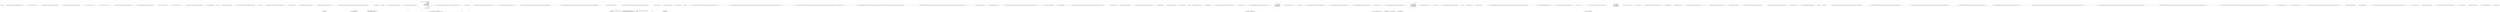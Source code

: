 digraph  {
m0_9 [cluster="Unk.IsFalse", file="DataDictionary.cs", label="Entry Unk.IsFalse", span=""];
m0_0 [cluster="QuantConnect.Tests.Common.Util.ExtensionsTests.IsSubclassOfGenericWorksWorksForNonGenericType()", file="DataDictionary.cs", label="Entry QuantConnect.Tests.Common.Util.ExtensionsTests.IsSubclassOfGenericWorksWorksForNonGenericType()", span="23-23"];
m0_1 [cluster="QuantConnect.Tests.Common.Util.ExtensionsTests.IsSubclassOfGenericWorksWorksForNonGenericType()", color=green, community=0, file="DataDictionary.cs", label="Assert.IsTrue(typeof(Derived2).IsSubclassOfGeneric(typeof(Derived1)))", prediction=0, span="25-25"];
m0_2 [cluster="QuantConnect.Tests.Common.Util.ExtensionsTests.IsSubclassOfGenericWorksWorksForNonGenericType()", file="DataDictionary.cs", label="Exit QuantConnect.Tests.Common.Util.ExtensionsTests.IsSubclassOfGenericWorksWorksForNonGenericType()", span="23-23"];
m0_5 [cluster="QuantConnect.Tests.Common.Util.ExtensionsTests.IsSubclassOfGenericWorksForGenericTypeWithParameter()", file="DataDictionary.cs", label="Entry QuantConnect.Tests.Common.Util.ExtensionsTests.IsSubclassOfGenericWorksForGenericTypeWithParameter()", span="29-29"];
m0_6 [cluster="QuantConnect.Tests.Common.Util.ExtensionsTests.IsSubclassOfGenericWorksForGenericTypeWithParameter()", color=green, community=0, file="DataDictionary.cs", label="Assert.IsTrue(typeof(Derived1).IsSubclassOfGeneric(typeof(Super<int>)))", prediction=1, span="31-31"];
m0_7 [cluster="QuantConnect.Tests.Common.Util.ExtensionsTests.IsSubclassOfGenericWorksForGenericTypeWithParameter()", color=green, community=0, file="DataDictionary.cs", label="Assert.IsFalse(typeof(Derived1).IsSubclassOfGeneric(typeof(Super<bool>)))", prediction=2, span="32-32"];
m0_8 [cluster="QuantConnect.Tests.Common.Util.ExtensionsTests.IsSubclassOfGenericWorksForGenericTypeWithParameter()", file="DataDictionary.cs", label="Exit QuantConnect.Tests.Common.Util.ExtensionsTests.IsSubclassOfGenericWorksForGenericTypeWithParameter()", span="29-29"];
m0_10 [cluster="QuantConnect.Tests.Common.Util.ExtensionsTests.IsSubclassOfGenericWorksForGenericTypeDefinitions()", file="DataDictionary.cs", label="Entry QuantConnect.Tests.Common.Util.ExtensionsTests.IsSubclassOfGenericWorksForGenericTypeDefinitions()", span="36-36"];
m0_11 [cluster="QuantConnect.Tests.Common.Util.ExtensionsTests.IsSubclassOfGenericWorksForGenericTypeDefinitions()", color=green, community=0, file="DataDictionary.cs", label="Assert.IsTrue(typeof(Derived1).IsSubclassOfGeneric(typeof(Super<>)))", prediction=3, span="38-38"];
m0_12 [cluster="QuantConnect.Tests.Common.Util.ExtensionsTests.IsSubclassOfGenericWorksForGenericTypeDefinitions()", color=green, community=0, file="DataDictionary.cs", label="Assert.IsTrue(typeof(Derived2).IsSubclassOfGeneric(typeof(Super<>)))", prediction=4, span="39-39"];
m0_13 [cluster="QuantConnect.Tests.Common.Util.ExtensionsTests.IsSubclassOfGenericWorksForGenericTypeDefinitions()", file="DataDictionary.cs", label="Exit QuantConnect.Tests.Common.Util.ExtensionsTests.IsSubclassOfGenericWorksForGenericTypeDefinitions()", span="36-36"];
m0_3 [cluster="System.Type.IsSubclassOfGeneric(System.Type)", file="DataDictionary.cs", label="Entry System.Type.IsSubclassOfGeneric(System.Type)", span="359-359"];
m0_4 [cluster="Unk.IsTrue", file="DataDictionary.cs", label="Entry Unk.IsTrue", span=""];
m1_19 [cluster="QuantConnect.Lean.Engine.DataFeeds.Subscription.MoveNext()", file="DividendAlgorithm.cs", label="Entry QuantConnect.Lean.Engine.DataFeeds.Subscription.MoveNext()", span="130-130"];
m1_0 [cluster="QuantConnect.Lean.Engine.HistoricalData.BrokerageHistoryProvider.SetBrokerage(QuantConnect.Interfaces.IBrokerage)", file="DividendAlgorithm.cs", label="Entry QuantConnect.Lean.Engine.HistoricalData.BrokerageHistoryProvider.SetBrokerage(QuantConnect.Interfaces.IBrokerage)", span="41-41"];
m1_1 [cluster="QuantConnect.Lean.Engine.HistoricalData.BrokerageHistoryProvider.SetBrokerage(QuantConnect.Interfaces.IBrokerage)", file="DividendAlgorithm.cs", label="_brokerage = brokerage", span="43-43"];
m1_2 [cluster="QuantConnect.Lean.Engine.HistoricalData.BrokerageHistoryProvider.SetBrokerage(QuantConnect.Interfaces.IBrokerage)", file="DividendAlgorithm.cs", label="Exit QuantConnect.Lean.Engine.HistoricalData.BrokerageHistoryProvider.SetBrokerage(QuantConnect.Interfaces.IBrokerage)", span="41-41"];
m1_16 [cluster="System.Collections.Generic.List<T>.List()", file="DividendAlgorithm.cs", label="Entry System.Collections.Generic.List<T>.List()", span="0-0"];
m1_17 [cluster="QuantConnect.Interfaces.IBrokerage.GetHistory(QuantConnect.Data.HistoryRequest)", file="DividendAlgorithm.cs", label="Entry QuantConnect.Interfaces.IBrokerage.GetHistory(QuantConnect.Data.HistoryRequest)", span="120-120"];
m1_43 [cluster="lambda expression", file="DividendAlgorithm.cs", label="Entry lambda expression", span="112-112"];
m1_44 [cluster="lambda expression", file="DividendAlgorithm.cs", label="request.FillForwardResolution.Value.ToTimeSpan()", span="112-112"];
m1_45 [cluster="lambda expression", file="DividendAlgorithm.cs", label="Exit lambda expression", span="112-112"];
m1_18 [cluster="QuantConnect.Lean.Engine.HistoricalData.BrokerageHistoryProvider.CreateSubscription(QuantConnect.Data.HistoryRequest, System.Collections.Generic.IEnumerable<QuantConnect.Data.BaseData>)", file="DividendAlgorithm.cs", label="Entry QuantConnect.Lean.Engine.HistoricalData.BrokerageHistoryProvider.CreateSubscription(QuantConnect.Data.HistoryRequest, System.Collections.Generic.IEnumerable<QuantConnect.Data.BaseData>)", span="85-85"];
m1_22 [cluster="QuantConnect.Lean.Engine.HistoricalData.BrokerageHistoryProvider.CreateSubscription(QuantConnect.Data.HistoryRequest, System.Collections.Generic.IEnumerable<QuantConnect.Data.BaseData>)", file="DividendAlgorithm.cs", label="var start = request.StartTimeUtc.ConvertFromUtc(request.ExchangeHours.TimeZone)", span="88-88"];
m1_23 [cluster="QuantConnect.Lean.Engine.HistoricalData.BrokerageHistoryProvider.CreateSubscription(QuantConnect.Data.HistoryRequest, System.Collections.Generic.IEnumerable<QuantConnect.Data.BaseData>)", file="DividendAlgorithm.cs", label="var end = request.EndTimeUtc.ConvertFromUtc(request.ExchangeHours.TimeZone)", span="89-89"];
m1_24 [cluster="QuantConnect.Lean.Engine.HistoricalData.BrokerageHistoryProvider.CreateSubscription(QuantConnect.Data.HistoryRequest, System.Collections.Generic.IEnumerable<QuantConnect.Data.BaseData>)", file="DividendAlgorithm.cs", label="var config = new SubscriptionDataConfig(request.DataType,\r\n                request.Symbol,\r\n                request.Resolution,\r\n                request.TimeZone,\r\n                request.ExchangeHours.TimeZone,\r\n                request.FillForwardResolution.HasValue,\r\n                request.IncludeExtendedMarketHours,\r\n                false,\r\n                request.IsCustomData,\r\n                null,\r\n                true,\r\n                request.DataNormalizationMode\r\n                )", span="91-103"];
m1_25 [cluster="QuantConnect.Lean.Engine.HistoricalData.BrokerageHistoryProvider.CreateSubscription(QuantConnect.Data.HistoryRequest, System.Collections.Generic.IEnumerable<QuantConnect.Data.BaseData>)", file="DividendAlgorithm.cs", label="var security = new Security(request.ExchangeHours, config, new Cash(CashBook.AccountCurrency, 0, 1m), SymbolProperties.GetDefault(CashBook.AccountCurrency))", span="105-105"];
m1_26 [cluster="QuantConnect.Lean.Engine.HistoricalData.BrokerageHistoryProvider.CreateSubscription(QuantConnect.Data.HistoryRequest, System.Collections.Generic.IEnumerable<QuantConnect.Data.BaseData>)", file="DividendAlgorithm.cs", label="var reader = history.GetEnumerator()", span="107-107"];
m1_27 [cluster="QuantConnect.Lean.Engine.HistoricalData.BrokerageHistoryProvider.CreateSubscription(QuantConnect.Data.HistoryRequest, System.Collections.Generic.IEnumerable<QuantConnect.Data.BaseData>)", file="DividendAlgorithm.cs", label="request.FillForwardResolution.HasValue", span="110-110"];
m1_28 [cluster="QuantConnect.Lean.Engine.HistoricalData.BrokerageHistoryProvider.CreateSubscription(QuantConnect.Data.HistoryRequest, System.Collections.Generic.IEnumerable<QuantConnect.Data.BaseData>)", file="DividendAlgorithm.cs", label="var readOnlyRef = Ref.CreateReadOnly(() => request.FillForwardResolution.Value.ToTimeSpan())", span="112-112"];
m1_30 [cluster="QuantConnect.Lean.Engine.HistoricalData.BrokerageHistoryProvider.CreateSubscription(QuantConnect.Data.HistoryRequest, System.Collections.Generic.IEnumerable<QuantConnect.Data.BaseData>)", file="DividendAlgorithm.cs", label="var timeZoneOffsetProvider = new TimeZoneOffsetProvider(security.Exchange.TimeZone, start, end)", span="116-116"];
m1_31 [cluster="QuantConnect.Lean.Engine.HistoricalData.BrokerageHistoryProvider.CreateSubscription(QuantConnect.Data.HistoryRequest, System.Collections.Generic.IEnumerable<QuantConnect.Data.BaseData>)", file="DividendAlgorithm.cs", label="return new Subscription(null, security, config, reader, timeZoneOffsetProvider, start, end, false);", span="117-117"];
m1_29 [cluster="QuantConnect.Lean.Engine.HistoricalData.BrokerageHistoryProvider.CreateSubscription(QuantConnect.Data.HistoryRequest, System.Collections.Generic.IEnumerable<QuantConnect.Data.BaseData>)", file="DividendAlgorithm.cs", label="reader = new FillForwardEnumerator(reader, security.Exchange, readOnlyRef, security.IsExtendedMarketHours, end, config.Increment)", span="113-113"];
m1_32 [cluster="QuantConnect.Lean.Engine.HistoricalData.BrokerageHistoryProvider.CreateSubscription(QuantConnect.Data.HistoryRequest, System.Collections.Generic.IEnumerable<QuantConnect.Data.BaseData>)", file="DividendAlgorithm.cs", label="Exit QuantConnect.Lean.Engine.HistoricalData.BrokerageHistoryProvider.CreateSubscription(QuantConnect.Data.HistoryRequest, System.Collections.Generic.IEnumerable<QuantConnect.Data.BaseData>)", span="85-85"];
m1_34 [cluster="QuantConnect.Data.SubscriptionDataConfig.SubscriptionDataConfig(System.Type, QuantConnect.Symbol, QuantConnect.Resolution, DateTimeZone, DateTimeZone, bool, bool, bool, bool, QuantConnect.TickType?, bool, QuantConnect.DataNormalizationMode)", file="DividendAlgorithm.cs", label="Entry QuantConnect.Data.SubscriptionDataConfig.SubscriptionDataConfig(System.Type, QuantConnect.Symbol, QuantConnect.Resolution, DateTimeZone, DateTimeZone, bool, bool, bool, bool, QuantConnect.TickType?, bool, QuantConnect.DataNormalizationMode)", span="161-161"];
m1_7 [cluster="QuantConnect.Lean.Engine.HistoricalData.BrokerageHistoryProvider.GetHistory(System.Collections.Generic.IEnumerable<QuantConnect.Data.HistoryRequest>, DateTimeZone)", file="DividendAlgorithm.cs", label="Entry QuantConnect.Lean.Engine.HistoricalData.BrokerageHistoryProvider.GetHistory(System.Collections.Generic.IEnumerable<QuantConnect.Data.HistoryRequest>, DateTimeZone)", span="67-67"];
m1_8 [cluster="QuantConnect.Lean.Engine.HistoricalData.BrokerageHistoryProvider.GetHistory(System.Collections.Generic.IEnumerable<QuantConnect.Data.HistoryRequest>, DateTimeZone)", file="DividendAlgorithm.cs", label="var subscriptions = new List<Subscription>()", span="70-70"];
m1_9 [cluster="QuantConnect.Lean.Engine.HistoricalData.BrokerageHistoryProvider.GetHistory(System.Collections.Generic.IEnumerable<QuantConnect.Data.HistoryRequest>, DateTimeZone)", file="DividendAlgorithm.cs", label=requests, span="71-71"];
m1_14 [cluster="QuantConnect.Lean.Engine.HistoricalData.BrokerageHistoryProvider.GetHistory(System.Collections.Generic.IEnumerable<QuantConnect.Data.HistoryRequest>, DateTimeZone)", file="DividendAlgorithm.cs", label="return CreateSliceEnumerableFromSubscriptions(subscriptions, sliceTimeZone);", span="79-79"];
m1_13 [cluster="QuantConnect.Lean.Engine.HistoricalData.BrokerageHistoryProvider.GetHistory(System.Collections.Generic.IEnumerable<QuantConnect.Data.HistoryRequest>, DateTimeZone)", file="DividendAlgorithm.cs", label="subscriptions.Add(subscription)", span="76-76"];
m1_10 [cluster="QuantConnect.Lean.Engine.HistoricalData.BrokerageHistoryProvider.GetHistory(System.Collections.Generic.IEnumerable<QuantConnect.Data.HistoryRequest>, DateTimeZone)", file="DividendAlgorithm.cs", label="var history = _brokerage.GetHistory(request)", span="73-73"];
m1_11 [cluster="QuantConnect.Lean.Engine.HistoricalData.BrokerageHistoryProvider.GetHistory(System.Collections.Generic.IEnumerable<QuantConnect.Data.HistoryRequest>, DateTimeZone)", file="DividendAlgorithm.cs", label="var subscription = CreateSubscription(request, history)", span="74-74"];
m1_12 [cluster="QuantConnect.Lean.Engine.HistoricalData.BrokerageHistoryProvider.GetHistory(System.Collections.Generic.IEnumerable<QuantConnect.Data.HistoryRequest>, DateTimeZone)", file="DividendAlgorithm.cs", label="subscription.MoveNext()", span="75-75"];
m1_15 [cluster="QuantConnect.Lean.Engine.HistoricalData.BrokerageHistoryProvider.GetHistory(System.Collections.Generic.IEnumerable<QuantConnect.Data.HistoryRequest>, DateTimeZone)", file="DividendAlgorithm.cs", label="Exit QuantConnect.Lean.Engine.HistoricalData.BrokerageHistoryProvider.GetHistory(System.Collections.Generic.IEnumerable<QuantConnect.Data.HistoryRequest>, DateTimeZone)", span="67-67"];
m1_42 [cluster="QuantConnect.Lean.Engine.DataFeeds.Subscription.Subscription(QuantConnect.Data.UniverseSelection.Universe, QuantConnect.Securities.Security, QuantConnect.Data.SubscriptionDataConfig, System.Collections.Generic.IEnumerator<QuantConnect.Data.BaseData>, QuantConnect.TimeZoneOffsetProvider, System.DateTime, System.DateTime, bool)", file="DividendAlgorithm.cs", label="Entry QuantConnect.Lean.Engine.DataFeeds.Subscription.Subscription(QuantConnect.Data.UniverseSelection.Universe, QuantConnect.Securities.Security, QuantConnect.Data.SubscriptionDataConfig, System.Collections.Generic.IEnumerator<QuantConnect.Data.BaseData>, QuantConnect.TimeZoneOffsetProvider, System.DateTime, System.DateTime, bool)", span="103-103"];
m1_40 [cluster="QuantConnect.Lean.Engine.DataFeeds.Enumerators.FillForwardEnumerator.FillForwardEnumerator(System.Collections.Generic.IEnumerator<QuantConnect.Data.BaseData>, QuantConnect.Securities.SecurityExchange, QuantConnect.Util.IReadOnlyRef<System.TimeSpan>, bool, System.DateTime, System.TimeSpan)", file="DividendAlgorithm.cs", label="Entry QuantConnect.Lean.Engine.DataFeeds.Enumerators.FillForwardEnumerator.FillForwardEnumerator(System.Collections.Generic.IEnumerator<QuantConnect.Data.BaseData>, QuantConnect.Securities.SecurityExchange, QuantConnect.Util.IReadOnlyRef<System.TimeSpan>, bool, System.DateTime, System.TimeSpan)", span="59-59"];
m1_3 [cluster="QuantConnect.Lean.Engine.HistoricalData.BrokerageHistoryProvider.Initialize(QuantConnect.Packets.AlgorithmNodePacket, QuantConnect.Interfaces.IDataProvider, QuantConnect.Interfaces.IDataCacheProvider, QuantConnect.Interfaces.IMapFileProvider, QuantConnect.Interfaces.IFactorFileProvider, System.Action<int>)", file="DividendAlgorithm.cs", label="Entry QuantConnect.Lean.Engine.HistoricalData.BrokerageHistoryProvider.Initialize(QuantConnect.Packets.AlgorithmNodePacket, QuantConnect.Interfaces.IDataProvider, QuantConnect.Interfaces.IDataCacheProvider, QuantConnect.Interfaces.IMapFileProvider, QuantConnect.Interfaces.IFactorFileProvider, System.Action<int>)", span="55-55"];
m1_4 [cluster="QuantConnect.Lean.Engine.HistoricalData.BrokerageHistoryProvider.Initialize(QuantConnect.Packets.AlgorithmNodePacket, QuantConnect.Interfaces.IDataProvider, QuantConnect.Interfaces.IDataCacheProvider, QuantConnect.Interfaces.IMapFileProvider, QuantConnect.Interfaces.IFactorFileProvider, System.Action<int>)", file="DividendAlgorithm.cs", label="_brokerage.Connect()", span="58-58"];
m1_5 [cluster="QuantConnect.Lean.Engine.HistoricalData.BrokerageHistoryProvider.Initialize(QuantConnect.Packets.AlgorithmNodePacket, QuantConnect.Interfaces.IDataProvider, QuantConnect.Interfaces.IDataCacheProvider, QuantConnect.Interfaces.IMapFileProvider, QuantConnect.Interfaces.IFactorFileProvider, System.Action<int>)", file="DividendAlgorithm.cs", label="Exit QuantConnect.Lean.Engine.HistoricalData.BrokerageHistoryProvider.Initialize(QuantConnect.Packets.AlgorithmNodePacket, QuantConnect.Interfaces.IDataProvider, QuantConnect.Interfaces.IDataCacheProvider, QuantConnect.Interfaces.IMapFileProvider, QuantConnect.Interfaces.IFactorFileProvider, System.Action<int>)", span="55-55"];
m1_39 [cluster="QuantConnect.Util.Ref.CreateReadOnly<T>(System.Func<T>)", file="DividendAlgorithm.cs", label="Entry QuantConnect.Util.Ref.CreateReadOnly<T>(System.Func<T>)", span="89-89"];
m1_38 [cluster="System.Collections.Generic.IEnumerable<T>.GetEnumerator()", file="DividendAlgorithm.cs", label="Entry System.Collections.Generic.IEnumerable<T>.GetEnumerator()", span="0-0"];
m1_35 [cluster="QuantConnect.Securities.Security.Security(QuantConnect.Securities.SecurityExchangeHours, QuantConnect.Data.SubscriptionDataConfig, QuantConnect.Securities.Cash, QuantConnect.Securities.SymbolProperties)", file="DividendAlgorithm.cs", label="Entry QuantConnect.Securities.Security.Security(QuantConnect.Securities.SecurityExchangeHours, QuantConnect.Data.SubscriptionDataConfig, QuantConnect.Securities.Cash, QuantConnect.Securities.SymbolProperties)", span="315-315"];
m1_37 [cluster="QuantConnect.Securities.SymbolProperties.GetDefault(string)", file="DividendAlgorithm.cs", label="Entry QuantConnect.Securities.SymbolProperties.GetDefault(string)", span="84-84"];
m1_6 [cluster="QuantConnect.Interfaces.IBrokerage.Connect()", file="DividendAlgorithm.cs", label="Entry QuantConnect.Interfaces.IBrokerage.Connect()", span="103-103"];
m1_21 [cluster="QuantConnect.Lean.Engine.HistoricalData.SynchronizingHistoryProvider.CreateSliceEnumerableFromSubscriptions(System.Collections.Generic.List<QuantConnect.Lean.Engine.DataFeeds.Subscription>, DateTimeZone)", file="DividendAlgorithm.cs", label="Entry QuantConnect.Lean.Engine.HistoricalData.SynchronizingHistoryProvider.CreateSliceEnumerableFromSubscriptions(System.Collections.Generic.List<QuantConnect.Lean.Engine.DataFeeds.Subscription>, DateTimeZone)", span="68-68"];
m1_20 [cluster="System.Collections.Generic.List<T>.Add(T)", file="DividendAlgorithm.cs", label="Entry System.Collections.Generic.List<T>.Add(T)", span="0-0"];
m1_36 [cluster="QuantConnect.Securities.Cash.Cash(string, decimal, decimal)", file="DividendAlgorithm.cs", label="Entry QuantConnect.Securities.Cash.Cash(string, decimal, decimal)", span="68-68"];
m1_41 [cluster="QuantConnect.TimeZoneOffsetProvider.TimeZoneOffsetProvider(DateTimeZone, System.DateTime, System.DateTime)", file="DividendAlgorithm.cs", label="Entry QuantConnect.TimeZoneOffsetProvider.TimeZoneOffsetProvider(DateTimeZone, System.DateTime, System.DateTime)", span="51-51"];
m1_46 [cluster="QuantConnect.Resolution.ToTimeSpan()", file="DividendAlgorithm.cs", label="Entry QuantConnect.Resolution.ToTimeSpan()", span="677-677"];
m1_33 [cluster="System.DateTime.ConvertFromUtc(DateTimeZone, bool)", file="DividendAlgorithm.cs", label="Entry System.DateTime.ConvertFromUtc(DateTimeZone, bool)", span="559-559"];
m1_47 [file="DividendAlgorithm.cs", label="QuantConnect.Lean.Engine.HistoricalData.BrokerageHistoryProvider", span=""];
m1_48 [file="DividendAlgorithm.cs", label="QuantConnect.Data.HistoryRequest", span=""];
m4_16 [cluster="System.TimeSpan.FromSeconds(double)", file="Splits.cs", label="Entry System.TimeSpan.FromSeconds(double)", span="0-0"];
m4_19 [cluster="Unk.AreEqual", file="Splits.cs", label="Entry Unk.AreEqual", span=""];
m4_15 [cluster="System.Collections.Generic.List<T>.GetEnumerator()", file="Splits.cs", label="Entry System.Collections.Generic.List<T>.GetEnumerator()", span="0-0"];
m4_11 [cluster="System.DateTime.AddMinutes(double)", file="Splits.cs", label="Entry System.DateTime.AddMinutes(double)", span="0-0"];
m4_20 [cluster="QuantConnect.Tests.Engine.DataFeeds.Enumerators.FastForwardEnumeratorTests.FastForwardsOldDataAllowsEquals()", file="Splits.cs", label="Entry QuantConnect.Tests.Engine.DataFeeds.Enumerators.FastForwardEnumeratorTests.FastForwardsOldDataAllowsEquals()", span="47-47"];
m4_21 [cluster="QuantConnect.Tests.Engine.DataFeeds.Enumerators.FastForwardEnumeratorTests.FastForwardsOldDataAllowsEquals()", file="Splits.cs", label="var start = new DateTime(2015, 10, 10, 13, 0, 0)", span="49-49"];
m4_22 [cluster="QuantConnect.Tests.Engine.DataFeeds.Enumerators.FastForwardEnumeratorTests.FastForwardsOldDataAllowsEquals()", file="Splits.cs", label="var data = new List<Tick>\r\n            {\r\n                new Tick {Time = start.AddMinutes(-1)},\r\n                new Tick {Time = start.AddSeconds(-1)},\r\n                new Tick {Time = start.AddSeconds(0)},\r\n                new Tick {Time = start.AddSeconds(1)},\r\n            }", span="50-56"];
m4_26 [cluster="QuantConnect.Tests.Engine.DataFeeds.Enumerators.FastForwardEnumeratorTests.FastForwardsOldDataAllowsEquals()", file="Splits.cs", label="Assert.AreEqual(start.AddSeconds(-1), fastForward.Current.Time)", span="62-62"];
m4_23 [cluster="QuantConnect.Tests.Engine.DataFeeds.Enumerators.FastForwardEnumeratorTests.FastForwardsOldDataAllowsEquals()", file="Splits.cs", label="var timeProvider = new ManualTimeProvider(start, TimeZones.Utc)", span="58-58"];
m4_24 [cluster="QuantConnect.Tests.Engine.DataFeeds.Enumerators.FastForwardEnumeratorTests.FastForwardsOldDataAllowsEquals()", file="Splits.cs", label="var fastForward = new FastForwardEnumerator(data.GetEnumerator(), timeProvider, TimeZones.Utc, TimeSpan.FromSeconds(1))", span="59-59"];
m4_25 [cluster="QuantConnect.Tests.Engine.DataFeeds.Enumerators.FastForwardEnumeratorTests.FastForwardsOldDataAllowsEquals()", file="Splits.cs", label="Assert.IsTrue(fastForward.MoveNext())", span="61-61"];
m4_27 [cluster="QuantConnect.Tests.Engine.DataFeeds.Enumerators.FastForwardEnumeratorTests.FastForwardsOldDataAllowsEquals()", file="Splits.cs", label="Exit QuantConnect.Tests.Engine.DataFeeds.Enumerators.FastForwardEnumeratorTests.FastForwardsOldDataAllowsEquals()", span="47-47"];
m4_13 [cluster="QuantConnect.Lean.Engine.DataFeeds.ManualTimeProvider.ManualTimeProvider(System.DateTime, DateTimeZone)", file="Splits.cs", label="Entry QuantConnect.Lean.Engine.DataFeeds.ManualTimeProvider.ManualTimeProvider(System.DateTime, DateTimeZone)", span="47-47"];
m4_28 [cluster="QuantConnect.Tests.Engine.DataFeeds.Enumerators.FastForwardEnumeratorTests.FiltersOutPastData()", file="Splits.cs", label="Entry QuantConnect.Tests.Engine.DataFeeds.Enumerators.FastForwardEnumeratorTests.FiltersOutPastData()", span="65-65"];
m4_29 [cluster="QuantConnect.Tests.Engine.DataFeeds.Enumerators.FastForwardEnumeratorTests.FiltersOutPastData()", file="Splits.cs", label="var start = new DateTime(2015, 10, 10, 13, 0, 0)", span="67-67"];
m4_30 [cluster="QuantConnect.Tests.Engine.DataFeeds.Enumerators.FastForwardEnumeratorTests.FiltersOutPastData()", file="Splits.cs", label="var data = new List<Tick>\r\n            {\r\n                new Tick {Time = start.AddMinutes(-1)},\r\n                new Tick {Time = start.AddSeconds(-1)},\r\n                new Tick {Time = start.AddSeconds(1)},\r\n                new Tick {Time = start.AddSeconds(0)},\r\n                new Tick {Time = start.AddSeconds(2)}\r\n            }", span="68-75"];
m4_34 [cluster="QuantConnect.Tests.Engine.DataFeeds.Enumerators.FastForwardEnumeratorTests.FiltersOutPastData()", file="Splits.cs", label="Assert.AreEqual(start.AddSeconds(1), fastForward.Current.Time)", span="81-81"];
m4_36 [cluster="QuantConnect.Tests.Engine.DataFeeds.Enumerators.FastForwardEnumeratorTests.FiltersOutPastData()", file="Splits.cs", label="Assert.AreEqual(start.AddSeconds(2), fastForward.Current.Time)", span="84-84"];
m4_31 [cluster="QuantConnect.Tests.Engine.DataFeeds.Enumerators.FastForwardEnumeratorTests.FiltersOutPastData()", file="Splits.cs", label="var timeProvider = new ManualTimeProvider(start, TimeZones.Utc)", span="77-77"];
m4_32 [cluster="QuantConnect.Tests.Engine.DataFeeds.Enumerators.FastForwardEnumeratorTests.FiltersOutPastData()", file="Splits.cs", label="var fastForward = new FastForwardEnumerator(data.GetEnumerator(), timeProvider, TimeZones.Utc, TimeSpan.FromSeconds(0.5))", span="78-78"];
m4_33 [cluster="QuantConnect.Tests.Engine.DataFeeds.Enumerators.FastForwardEnumeratorTests.FiltersOutPastData()", file="Splits.cs", label="Assert.IsTrue(fastForward.MoveNext())", span="80-80"];
m4_35 [cluster="QuantConnect.Tests.Engine.DataFeeds.Enumerators.FastForwardEnumeratorTests.FiltersOutPastData()", file="Splits.cs", label="Assert.IsTrue(fastForward.MoveNext())", span="83-83"];
m4_37 [cluster="QuantConnect.Tests.Engine.DataFeeds.Enumerators.FastForwardEnumeratorTests.FiltersOutPastData()", file="Splits.cs", label="Exit QuantConnect.Tests.Engine.DataFeeds.Enumerators.FastForwardEnumeratorTests.FiltersOutPastData()", span="65-65"];
m4_18 [cluster="Unk.IsTrue", file="Splits.cs", label="Entry Unk.IsTrue", span=""];
m4_9 [cluster="System.Collections.Generic.List<T>.List()", file="Splits.cs", label="Entry System.Collections.Generic.List<T>.List()", span="0-0"];
m4_10 [cluster="QuantConnect.Data.Market.Tick.Tick()", file="Splits.cs", label="Entry QuantConnect.Data.Market.Tick.Tick()", span="98-98"];
m4_14 [cluster="QuantConnect.Lean.Engine.DataFeeds.Enumerators.FastForwardEnumerator.FastForwardEnumerator(System.Collections.Generic.IEnumerator<QuantConnect.Data.BaseData>, QuantConnect.Lean.Engine.DataFeeds.ITimeProvider, DateTimeZone, System.TimeSpan)", file="Splits.cs", label="Entry QuantConnect.Lean.Engine.DataFeeds.Enumerators.FastForwardEnumerator.FastForwardEnumerator(System.Collections.Generic.IEnumerator<QuantConnect.Data.BaseData>, QuantConnect.Lean.Engine.DataFeeds.ITimeProvider, DateTimeZone, System.TimeSpan)", span="43-43"];
m4_17 [cluster="QuantConnect.Lean.Engine.DataFeeds.Enumerators.FastForwardEnumerator.MoveNext()", file="Splits.cs", label="Entry QuantConnect.Lean.Engine.DataFeeds.Enumerators.FastForwardEnumerator.MoveNext()", span="57-57"];
m4_0 [cluster="QuantConnect.Tests.Engine.DataFeeds.Enumerators.FastForwardEnumeratorTests.FastForwardsOldData()", file="Splits.cs", label="Entry QuantConnect.Tests.Engine.DataFeeds.Enumerators.FastForwardEnumeratorTests.FastForwardsOldData()", span="29-29"];
m4_1 [cluster="QuantConnect.Tests.Engine.DataFeeds.Enumerators.FastForwardEnumeratorTests.FastForwardsOldData()", color=green, community=0, file="Splits.cs", label="var start = new DateTime(2015, 10, 10, 13, 0, 0)", prediction=5, span="31-31"];
m4_2 [cluster="QuantConnect.Tests.Engine.DataFeeds.Enumerators.FastForwardEnumeratorTests.FastForwardsOldData()", color=green, community=0, file="Splits.cs", label="var data = new List<Tick>\r\n            {\r\n                new Tick {Time = start.AddMinutes(-1)},\r\n                new Tick {Time = start.AddSeconds(-1)},\r\n                new Tick {Time = start.AddSeconds(0)},\r\n                new Tick {Time = start.AddSeconds(1)},\r\n            }", prediction=6, span="32-38"];
m4_3 [cluster="QuantConnect.Tests.Engine.DataFeeds.Enumerators.FastForwardEnumeratorTests.FastForwardsOldData()", color=green, community=0, file="Splits.cs", label="var timeProvider = new ManualTimeProvider(start, TimeZones.Utc)", prediction=7, span="40-40"];
m4_6 [cluster="QuantConnect.Tests.Engine.DataFeeds.Enumerators.FastForwardEnumeratorTests.FastForwardsOldData()", file="Splits.cs", label="Assert.AreEqual(start, fastForward.Current.Time)", span="44-44"];
m4_4 [cluster="QuantConnect.Tests.Engine.DataFeeds.Enumerators.FastForwardEnumeratorTests.FastForwardsOldData()", color=green, community=0, file="Splits.cs", label="var fastForward = new FastForwardEnumerator(data.GetEnumerator(), timeProvider, TimeZones.Utc, TimeSpan.FromSeconds(0.5))", prediction=8, span="41-41"];
m4_5 [cluster="QuantConnect.Tests.Engine.DataFeeds.Enumerators.FastForwardEnumeratorTests.FastForwardsOldData()", file="Splits.cs", label="Assert.IsTrue(fastForward.MoveNext())", span="43-43"];
m4_7 [cluster="QuantConnect.Tests.Engine.DataFeeds.Enumerators.FastForwardEnumeratorTests.FastForwardsOldData()", file="Splits.cs", label="Exit QuantConnect.Tests.Engine.DataFeeds.Enumerators.FastForwardEnumeratorTests.FastForwardsOldData()", span="29-29"];
m4_12 [cluster="System.DateTime.AddSeconds(double)", file="Splits.cs", label="Entry System.DateTime.AddSeconds(double)", span="0-0"];
m4_8 [cluster="System.DateTime.DateTime(int, int, int, int, int, int)", file="Splits.cs", label="Entry System.DateTime.DateTime(int, int, int, int, int, int)", span="0-0"];
m5_0 [cluster="QuantConnect.Securities.CashBuyingPowerModel.GetLeverage(QuantConnect.Securities.Security)", file="Ticks.cs", label="Entry QuantConnect.Securities.CashBuyingPowerModel.GetLeverage(QuantConnect.Securities.Security)", span="31-31"];
m5_1 [cluster="QuantConnect.Securities.CashBuyingPowerModel.GetLeverage(QuantConnect.Securities.Security)", color=green, community=0, file="Ticks.cs", label="return 1m;", prediction=9, span="34-34"];
m5_2 [cluster="QuantConnect.Securities.CashBuyingPowerModel.GetLeverage(QuantConnect.Securities.Security)", file="Ticks.cs", label="Exit QuantConnect.Securities.CashBuyingPowerModel.GetLeverage(QuantConnect.Securities.Security)", span="31-31"];
m6_19 [cluster="QuantConnect.Lean.Engine.DataFeeds.Subscription.MoveNext()", file="TradeBars.cs", label="Entry QuantConnect.Lean.Engine.DataFeeds.Subscription.MoveNext()", span="130-130"];
m6_0 [cluster="QuantConnect.Lean.Engine.HistoricalData.BrokerageHistoryProvider.SetBrokerage(QuantConnect.Interfaces.IBrokerage)", file="TradeBars.cs", label="Entry QuantConnect.Lean.Engine.HistoricalData.BrokerageHistoryProvider.SetBrokerage(QuantConnect.Interfaces.IBrokerage)", span="41-41"];
m6_2 [cluster="QuantConnect.Lean.Engine.HistoricalData.BrokerageHistoryProvider.SetBrokerage(QuantConnect.Interfaces.IBrokerage)", file="TradeBars.cs", label="Exit QuantConnect.Lean.Engine.HistoricalData.BrokerageHistoryProvider.SetBrokerage(QuantConnect.Interfaces.IBrokerage)", span="41-41"];
m6_16 [cluster="System.Collections.Generic.List<T>.List()", file="TradeBars.cs", label="Entry System.Collections.Generic.List<T>.List()", span="0-0"];
m6_17 [cluster="QuantConnect.Interfaces.IBrokerage.GetHistory(QuantConnect.Data.HistoryRequest)", file="TradeBars.cs", label="Entry QuantConnect.Interfaces.IBrokerage.GetHistory(QuantConnect.Data.HistoryRequest)", span="120-120"];
m6_43 [cluster="lambda expression", file="TradeBars.cs", label="Entry lambda expression", span="112-112"];
m6_45 [cluster="lambda expression", file="TradeBars.cs", label="Exit lambda expression", span="112-112"];
m6_18 [cluster="QuantConnect.Lean.Engine.HistoricalData.BrokerageHistoryProvider.CreateSubscription(QuantConnect.Data.HistoryRequest, System.Collections.Generic.IEnumerable<QuantConnect.Data.BaseData>)", file="TradeBars.cs", label="Entry QuantConnect.Lean.Engine.HistoricalData.BrokerageHistoryProvider.CreateSubscription(QuantConnect.Data.HistoryRequest, System.Collections.Generic.IEnumerable<QuantConnect.Data.BaseData>)", span="85-85"];
m6_32 [cluster="QuantConnect.Lean.Engine.HistoricalData.BrokerageHistoryProvider.CreateSubscription(QuantConnect.Data.HistoryRequest, System.Collections.Generic.IEnumerable<QuantConnect.Data.BaseData>)", file="TradeBars.cs", label="Exit QuantConnect.Lean.Engine.HistoricalData.BrokerageHistoryProvider.CreateSubscription(QuantConnect.Data.HistoryRequest, System.Collections.Generic.IEnumerable<QuantConnect.Data.BaseData>)", span="85-85"];
m6_34 [cluster="QuantConnect.Data.SubscriptionDataConfig.SubscriptionDataConfig(System.Type, QuantConnect.Symbol, QuantConnect.Resolution, DateTimeZone, DateTimeZone, bool, bool, bool, bool, QuantConnect.TickType?, bool, QuantConnect.DataNormalizationMode)", file="TradeBars.cs", label="Entry QuantConnect.Data.SubscriptionDataConfig.SubscriptionDataConfig(System.Type, QuantConnect.Symbol, QuantConnect.Resolution, DateTimeZone, DateTimeZone, bool, bool, bool, bool, QuantConnect.TickType?, bool, QuantConnect.DataNormalizationMode)", span="161-161"];
m6_7 [cluster="QuantConnect.Lean.Engine.HistoricalData.BrokerageHistoryProvider.GetHistory(System.Collections.Generic.IEnumerable<QuantConnect.Data.HistoryRequest>, DateTimeZone)", file="TradeBars.cs", label="Entry QuantConnect.Lean.Engine.HistoricalData.BrokerageHistoryProvider.GetHistory(System.Collections.Generic.IEnumerable<QuantConnect.Data.HistoryRequest>, DateTimeZone)", span="67-67"];
m6_15 [cluster="QuantConnect.Lean.Engine.HistoricalData.BrokerageHistoryProvider.GetHistory(System.Collections.Generic.IEnumerable<QuantConnect.Data.HistoryRequest>, DateTimeZone)", file="TradeBars.cs", label="Exit QuantConnect.Lean.Engine.HistoricalData.BrokerageHistoryProvider.GetHistory(System.Collections.Generic.IEnumerable<QuantConnect.Data.HistoryRequest>, DateTimeZone)", span="67-67"];
m6_42 [cluster="QuantConnect.Lean.Engine.DataFeeds.Subscription.Subscription(QuantConnect.Data.UniverseSelection.Universe, QuantConnect.Securities.Security, QuantConnect.Data.SubscriptionDataConfig, System.Collections.Generic.IEnumerator<QuantConnect.Data.BaseData>, QuantConnect.TimeZoneOffsetProvider, System.DateTime, System.DateTime, bool)", file="TradeBars.cs", label="Entry QuantConnect.Lean.Engine.DataFeeds.Subscription.Subscription(QuantConnect.Data.UniverseSelection.Universe, QuantConnect.Securities.Security, QuantConnect.Data.SubscriptionDataConfig, System.Collections.Generic.IEnumerator<QuantConnect.Data.BaseData>, QuantConnect.TimeZoneOffsetProvider, System.DateTime, System.DateTime, bool)", span="103-103"];
m6_40 [cluster="QuantConnect.Lean.Engine.DataFeeds.Enumerators.FillForwardEnumerator.FillForwardEnumerator(System.Collections.Generic.IEnumerator<QuantConnect.Data.BaseData>, QuantConnect.Securities.SecurityExchange, QuantConnect.Util.IReadOnlyRef<System.TimeSpan>, bool, System.DateTime, System.TimeSpan)", file="TradeBars.cs", label="Entry QuantConnect.Lean.Engine.DataFeeds.Enumerators.FillForwardEnumerator.FillForwardEnumerator(System.Collections.Generic.IEnumerator<QuantConnect.Data.BaseData>, QuantConnect.Securities.SecurityExchange, QuantConnect.Util.IReadOnlyRef<System.TimeSpan>, bool, System.DateTime, System.TimeSpan)", span="59-59"];
m6_3 [cluster="QuantConnect.Lean.Engine.HistoricalData.BrokerageHistoryProvider.Initialize(QuantConnect.Packets.AlgorithmNodePacket, QuantConnect.Interfaces.IDataProvider, QuantConnect.Interfaces.IDataCacheProvider, QuantConnect.Interfaces.IMapFileProvider, QuantConnect.Interfaces.IFactorFileProvider, System.Action<int>)", file="TradeBars.cs", label="Entry QuantConnect.Lean.Engine.HistoricalData.BrokerageHistoryProvider.Initialize(QuantConnect.Packets.AlgorithmNodePacket, QuantConnect.Interfaces.IDataProvider, QuantConnect.Interfaces.IDataCacheProvider, QuantConnect.Interfaces.IMapFileProvider, QuantConnect.Interfaces.IFactorFileProvider, System.Action<int>)", span="55-55"];
m6_5 [cluster="QuantConnect.Lean.Engine.HistoricalData.BrokerageHistoryProvider.Initialize(QuantConnect.Packets.AlgorithmNodePacket, QuantConnect.Interfaces.IDataProvider, QuantConnect.Interfaces.IDataCacheProvider, QuantConnect.Interfaces.IMapFileProvider, QuantConnect.Interfaces.IFactorFileProvider, System.Action<int>)", file="TradeBars.cs", label="Exit QuantConnect.Lean.Engine.HistoricalData.BrokerageHistoryProvider.Initialize(QuantConnect.Packets.AlgorithmNodePacket, QuantConnect.Interfaces.IDataProvider, QuantConnect.Interfaces.IDataCacheProvider, QuantConnect.Interfaces.IMapFileProvider, QuantConnect.Interfaces.IFactorFileProvider, System.Action<int>)", span="55-55"];
m6_39 [cluster="QuantConnect.Util.Ref.CreateReadOnly<T>(System.Func<T>)", file="TradeBars.cs", label="Entry QuantConnect.Util.Ref.CreateReadOnly<T>(System.Func<T>)", span="89-89"];
m6_38 [cluster="System.Collections.Generic.IEnumerable<T>.GetEnumerator()", file="TradeBars.cs", label="Entry System.Collections.Generic.IEnumerable<T>.GetEnumerator()", span="0-0"];
m6_35 [cluster="QuantConnect.Securities.Security.Security(QuantConnect.Securities.SecurityExchangeHours, QuantConnect.Data.SubscriptionDataConfig, QuantConnect.Securities.Cash, QuantConnect.Securities.SymbolProperties)", file="TradeBars.cs", label="Entry QuantConnect.Securities.Security.Security(QuantConnect.Securities.SecurityExchangeHours, QuantConnect.Data.SubscriptionDataConfig, QuantConnect.Securities.Cash, QuantConnect.Securities.SymbolProperties)", span="315-315"];
m6_37 [cluster="QuantConnect.Securities.SymbolProperties.GetDefault(string)", file="TradeBars.cs", label="Entry QuantConnect.Securities.SymbolProperties.GetDefault(string)", span="84-84"];
m6_6 [cluster="QuantConnect.Interfaces.IBrokerage.Connect()", file="TradeBars.cs", label="Entry QuantConnect.Interfaces.IBrokerage.Connect()", span="103-103"];
m6_21 [cluster="QuantConnect.Lean.Engine.HistoricalData.SynchronizingHistoryProvider.CreateSliceEnumerableFromSubscriptions(System.Collections.Generic.List<QuantConnect.Lean.Engine.DataFeeds.Subscription>, DateTimeZone)", file="TradeBars.cs", label="Entry QuantConnect.Lean.Engine.HistoricalData.SynchronizingHistoryProvider.CreateSliceEnumerableFromSubscriptions(System.Collections.Generic.List<QuantConnect.Lean.Engine.DataFeeds.Subscription>, DateTimeZone)", span="68-68"];
m6_20 [cluster="System.Collections.Generic.List<T>.Add(T)", file="TradeBars.cs", label="Entry System.Collections.Generic.List<T>.Add(T)", span="0-0"];
m6_36 [cluster="QuantConnect.Securities.Cash.Cash(string, decimal, decimal)", file="TradeBars.cs", label="Entry QuantConnect.Securities.Cash.Cash(string, decimal, decimal)", span="68-68"];
m6_41 [cluster="QuantConnect.TimeZoneOffsetProvider.TimeZoneOffsetProvider(DateTimeZone, System.DateTime, System.DateTime)", file="TradeBars.cs", label="Entry QuantConnect.TimeZoneOffsetProvider.TimeZoneOffsetProvider(DateTimeZone, System.DateTime, System.DateTime)", span="51-51"];
m6_46 [cluster="QuantConnect.Resolution.ToTimeSpan()", file="TradeBars.cs", label="Entry QuantConnect.Resolution.ToTimeSpan()", span="677-677"];
m6_33 [cluster="System.DateTime.ConvertFromUtc(DateTimeZone, bool)", file="TradeBars.cs", label="Entry System.DateTime.ConvertFromUtc(DateTimeZone, bool)", span="559-559"];
m6_47 [file="TradeBars.cs", label="QuantConnect.Lean.Engine.HistoricalData.BrokerageHistoryProvider", span=""];
m6_48 [file="TradeBars.cs", label="QuantConnect.Data.HistoryRequest", span=""];
m1_18 -> m1_27  [color=darkseagreen4, key=1, label="QuantConnect.Data.HistoryRequest", style=dashed];
m1_18 -> m1_44  [color=darkseagreen4, key=1, label="QuantConnect.Data.HistoryRequest", style=dashed];
m1_22 -> m1_31  [color=darkseagreen4, key=1, label=start, style=dashed];
m1_23 -> m1_31  [color=darkseagreen4, key=1, label=end, style=dashed];
m1_24 -> m1_31  [color=darkseagreen4, key=1, label=config, style=dashed];
m1_25 -> m1_31  [color=darkseagreen4, key=1, label=security, style=dashed];
m1_26 -> m1_31  [color=darkseagreen4, key=1, label=reader, style=dashed];
m1_28 -> m1_43  [color=darkseagreen4, key=1, label="lambda expression", style=dashed];
m1_29 -> m1_31  [color=darkseagreen4, key=1, label=reader, style=dashed];
m1_7 -> m1_9  [color=darkseagreen4, key=1, label="System.Collections.Generic.IEnumerable<QuantConnect.Data.HistoryRequest>", style=dashed];
m1_7 -> m1_14  [color=darkseagreen4, key=1, label=DateTimeZone, style=dashed];
m1_8 -> m1_13  [color=darkseagreen4, key=1, label=subscriptions, style=dashed];
m1_8 -> m1_14  [color=darkseagreen4, key=1, label=subscriptions, style=dashed];
m1_11 -> m1_13  [color=darkseagreen4, key=1, label=subscription, style=dashed];
m1_47 -> m1_4  [color=darkseagreen4, key=1, label="QuantConnect.Lean.Engine.HistoricalData.BrokerageHistoryProvider", style=dashed];
m1_47 -> m1_14  [color=darkseagreen4, key=1, label="QuantConnect.Lean.Engine.HistoricalData.BrokerageHistoryProvider", style=dashed];
m1_48 -> m1_44  [color=darkseagreen4, key=1, label="QuantConnect.Data.HistoryRequest", style=dashed];
m4_21 -> m4_26  [color=darkseagreen4, key=1, label=start, style=dashed];
m4_24 -> m4_26  [color=darkseagreen4, key=1, label=fastForward, style=dashed];
m4_29 -> m4_34  [color=darkseagreen4, key=1, label=start, style=dashed];
m4_29 -> m4_36  [color=darkseagreen4, key=1, label=start, style=dashed];
m4_32 -> m4_34  [color=darkseagreen4, key=1, label=fastForward, style=dashed];
m4_32 -> m4_36  [color=darkseagreen4, key=1, label=fastForward, style=dashed];
m4_32 -> m4_35  [color=darkseagreen4, key=1, label=fastForward, style=dashed];
m4_1 -> m4_6  [color=green, key=1, label=start, style=dashed];
m4_4 -> m4_6  [color=green, key=1, label=fastForward, style=dashed];
}
